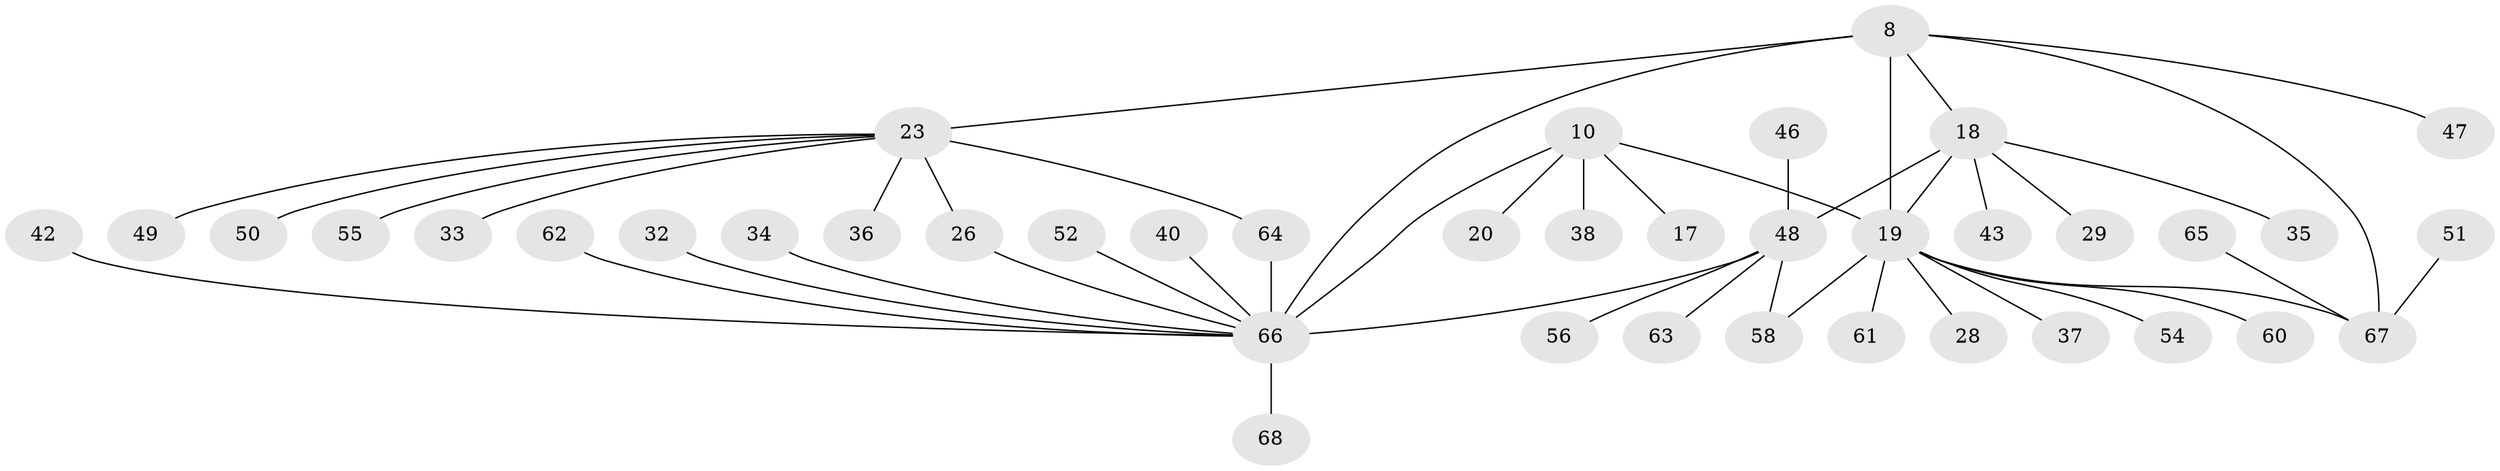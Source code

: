 // original degree distribution, {5: 0.029411764705882353, 8: 0.07352941176470588, 6: 0.058823529411764705, 3: 0.029411764705882353, 4: 0.029411764705882353, 7: 0.014705882352941176, 10: 0.014705882352941176, 2: 0.23529411764705882, 1: 0.5147058823529411}
// Generated by graph-tools (version 1.1) at 2025/57/03/04/25 21:57:18]
// undirected, 40 vertices, 46 edges
graph export_dot {
graph [start="1"]
  node [color=gray90,style=filled];
  8 [super="+6"];
  10;
  17;
  18 [super="+2"];
  19 [super="+3+12"];
  20;
  23 [super="+9"];
  26;
  28;
  29;
  32;
  33 [super="+16"];
  34;
  35;
  36 [super="+22"];
  37 [super="+30"];
  38;
  40;
  42 [super="+31"];
  43;
  46;
  47;
  48 [super="+24+44"];
  49 [super="+45"];
  50 [super="+41"];
  51;
  52;
  54;
  55;
  56;
  58;
  60 [super="+53"];
  61;
  62;
  63;
  64;
  65 [super="+59"];
  66 [super="+57+21"];
  67 [super="+5"];
  68;
  8 -- 19 [weight=3];
  8 -- 67 [weight=3];
  8 -- 23 [weight=3];
  8 -- 47;
  8 -- 66 [weight=3];
  8 -- 18;
  10 -- 17;
  10 -- 20;
  10 -- 38;
  10 -- 66 [weight=2];
  10 -- 19 [weight=2];
  18 -- 35;
  18 -- 19 [weight=2];
  18 -- 43;
  18 -- 29;
  18 -- 48;
  19 -- 54;
  19 -- 28;
  19 -- 37;
  19 -- 60;
  19 -- 58;
  19 -- 67;
  19 -- 61;
  23 -- 55;
  23 -- 64;
  23 -- 26;
  23 -- 33;
  23 -- 36;
  23 -- 50;
  23 -- 49;
  26 -- 66;
  32 -- 66;
  34 -- 66;
  40 -- 66;
  42 -- 66;
  46 -- 48;
  48 -- 66 [weight=2];
  48 -- 56;
  48 -- 58;
  48 -- 63;
  51 -- 67;
  52 -- 66;
  62 -- 66;
  64 -- 66;
  65 -- 67;
  66 -- 68;
}
